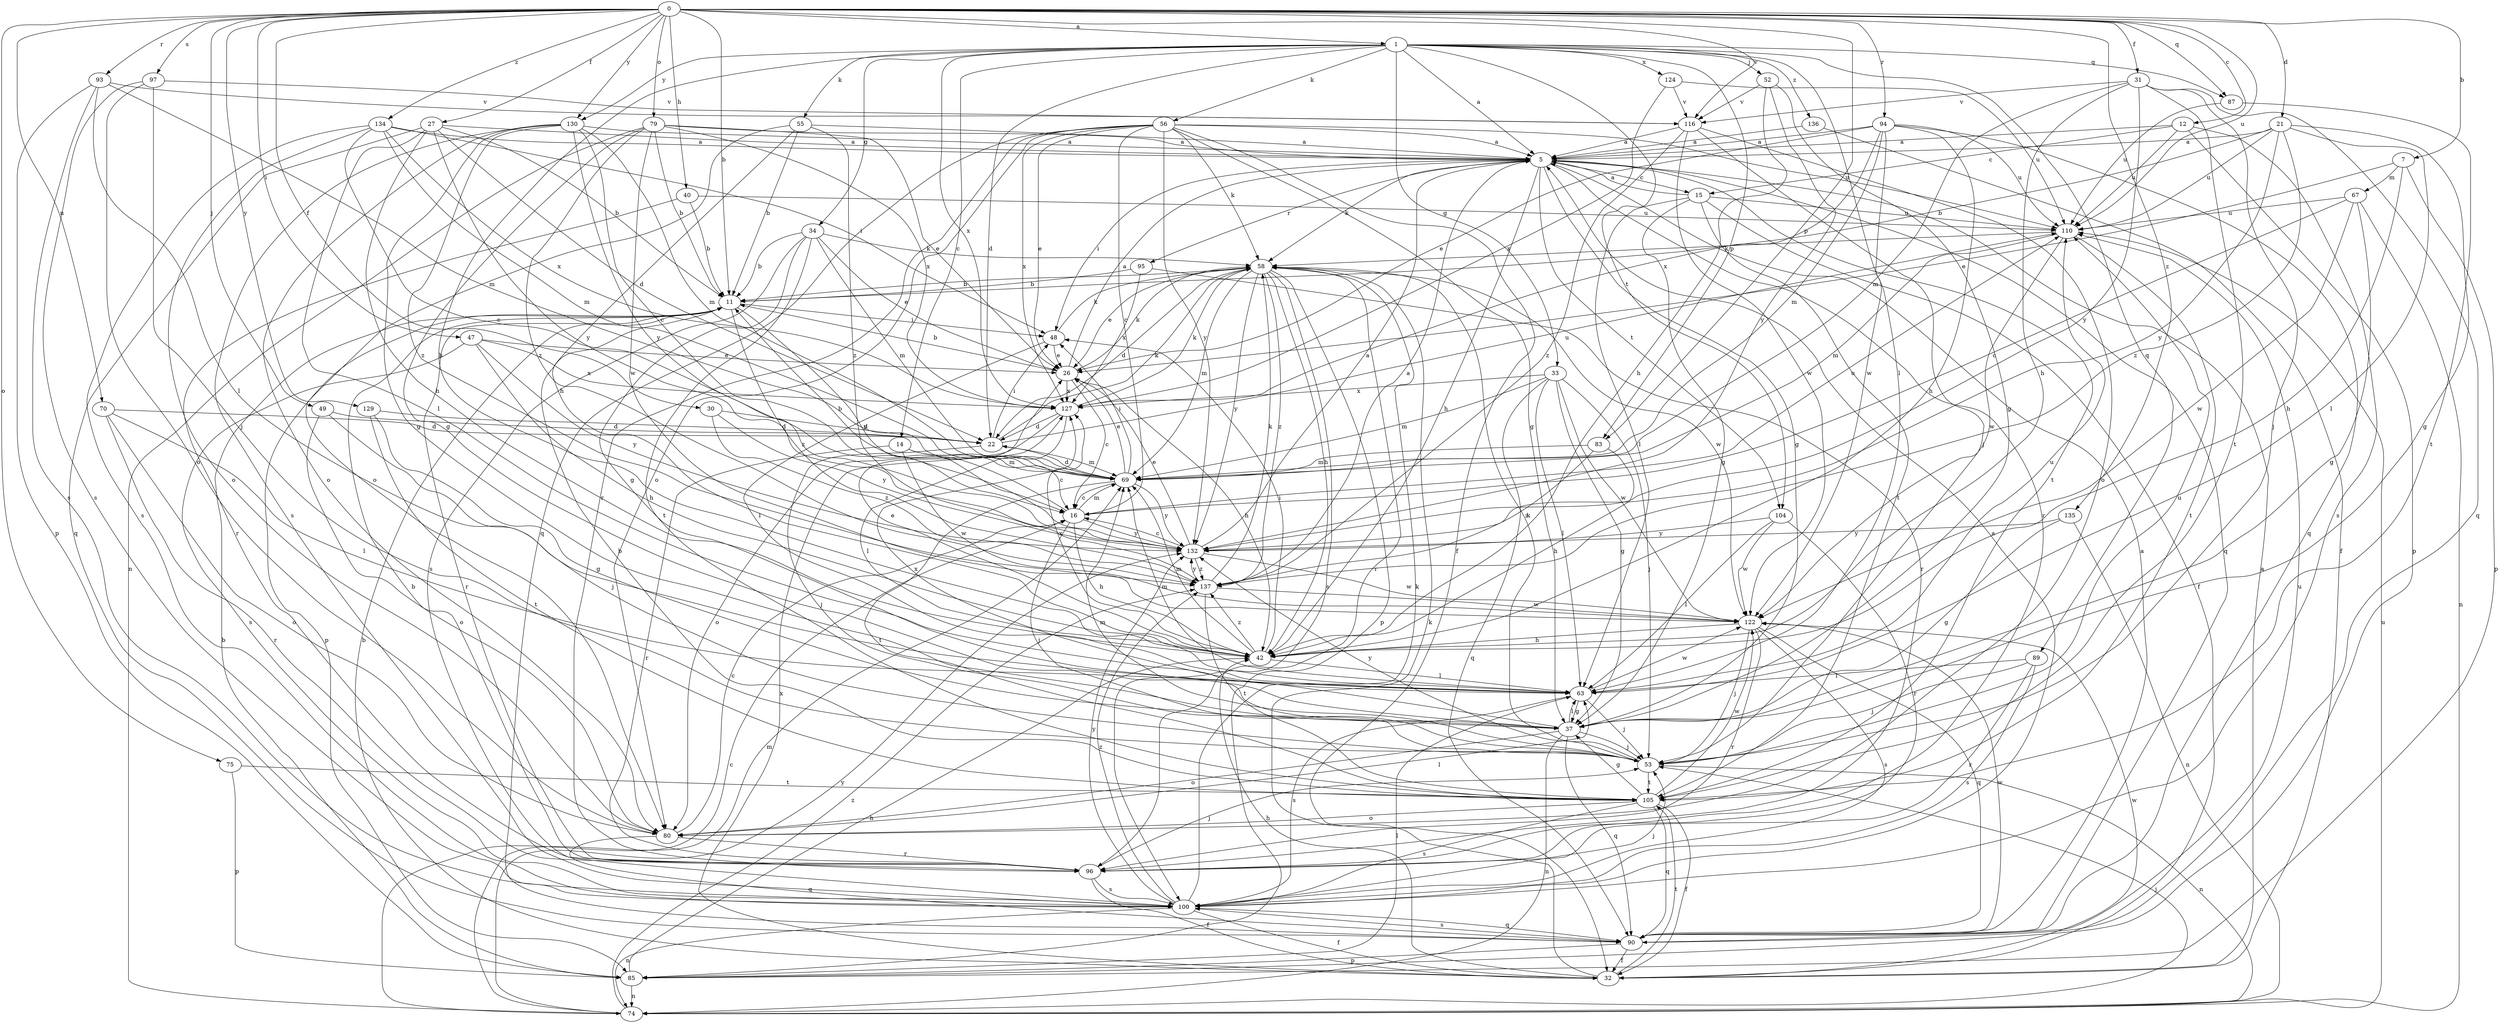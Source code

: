 strict digraph  {
0;
1;
5;
7;
11;
12;
14;
15;
16;
21;
22;
26;
27;
30;
31;
32;
33;
34;
37;
40;
42;
47;
48;
49;
52;
53;
55;
56;
58;
63;
67;
69;
70;
74;
75;
79;
80;
83;
85;
87;
89;
90;
93;
94;
95;
96;
97;
100;
104;
105;
110;
116;
122;
124;
127;
129;
130;
132;
134;
135;
136;
137;
0 -> 1  [label=a];
0 -> 7  [label=b];
0 -> 11  [label=b];
0 -> 12  [label=c];
0 -> 21  [label=d];
0 -> 27  [label=f];
0 -> 30  [label=f];
0 -> 31  [label=f];
0 -> 40  [label=h];
0 -> 47  [label=i];
0 -> 49  [label=j];
0 -> 70  [label=n];
0 -> 75  [label=o];
0 -> 79  [label=o];
0 -> 83  [label=p];
0 -> 87  [label=q];
0 -> 93  [label=r];
0 -> 94  [label=r];
0 -> 97  [label=s];
0 -> 110  [label=u];
0 -> 116  [label=v];
0 -> 129  [label=y];
0 -> 130  [label=y];
0 -> 134  [label=z];
0 -> 135  [label=z];
1 -> 5  [label=a];
1 -> 14  [label=c];
1 -> 22  [label=d];
1 -> 33  [label=g];
1 -> 34  [label=g];
1 -> 42  [label=h];
1 -> 52  [label=j];
1 -> 55  [label=k];
1 -> 56  [label=k];
1 -> 63  [label=l];
1 -> 83  [label=p];
1 -> 87  [label=q];
1 -> 89  [label=q];
1 -> 104  [label=t];
1 -> 124  [label=x];
1 -> 127  [label=x];
1 -> 130  [label=y];
1 -> 136  [label=z];
5 -> 15  [label=c];
5 -> 37  [label=g];
5 -> 42  [label=h];
5 -> 48  [label=i];
5 -> 58  [label=k];
5 -> 90  [label=q];
5 -> 95  [label=r];
5 -> 96  [label=r];
5 -> 104  [label=t];
5 -> 105  [label=t];
7 -> 26  [label=e];
7 -> 42  [label=h];
7 -> 67  [label=m];
7 -> 85  [label=p];
11 -> 48  [label=i];
11 -> 85  [label=p];
11 -> 96  [label=r];
11 -> 132  [label=y];
11 -> 137  [label=z];
12 -> 5  [label=a];
12 -> 15  [label=c];
12 -> 85  [label=p];
12 -> 100  [label=s];
12 -> 110  [label=u];
14 -> 16  [label=c];
14 -> 69  [label=m];
14 -> 96  [label=r];
14 -> 122  [label=w];
15 -> 5  [label=a];
15 -> 32  [label=f];
15 -> 37  [label=g];
15 -> 63  [label=l];
15 -> 105  [label=t];
15 -> 110  [label=u];
16 -> 11  [label=b];
16 -> 42  [label=h];
16 -> 53  [label=j];
16 -> 69  [label=m];
16 -> 110  [label=u];
16 -> 132  [label=y];
21 -> 5  [label=a];
21 -> 11  [label=b];
21 -> 37  [label=g];
21 -> 63  [label=l];
21 -> 110  [label=u];
21 -> 132  [label=y];
21 -> 137  [label=z];
22 -> 48  [label=i];
22 -> 53  [label=j];
22 -> 58  [label=k];
22 -> 69  [label=m];
22 -> 110  [label=u];
26 -> 5  [label=a];
26 -> 11  [label=b];
26 -> 16  [label=c];
26 -> 42  [label=h];
26 -> 58  [label=k];
26 -> 127  [label=x];
27 -> 5  [label=a];
27 -> 11  [label=b];
27 -> 22  [label=d];
27 -> 42  [label=h];
27 -> 63  [label=l];
27 -> 90  [label=q];
27 -> 132  [label=y];
30 -> 22  [label=d];
30 -> 132  [label=y];
30 -> 137  [label=z];
31 -> 42  [label=h];
31 -> 53  [label=j];
31 -> 69  [label=m];
31 -> 90  [label=q];
31 -> 105  [label=t];
31 -> 116  [label=v];
31 -> 132  [label=y];
32 -> 5  [label=a];
32 -> 11  [label=b];
32 -> 42  [label=h];
32 -> 58  [label=k];
32 -> 105  [label=t];
32 -> 122  [label=w];
32 -> 127  [label=x];
33 -> 37  [label=g];
33 -> 53  [label=j];
33 -> 63  [label=l];
33 -> 69  [label=m];
33 -> 90  [label=q];
33 -> 122  [label=w];
33 -> 127  [label=x];
34 -> 11  [label=b];
34 -> 26  [label=e];
34 -> 37  [label=g];
34 -> 58  [label=k];
34 -> 69  [label=m];
34 -> 100  [label=s];
34 -> 105  [label=t];
37 -> 53  [label=j];
37 -> 63  [label=l];
37 -> 74  [label=n];
37 -> 80  [label=o];
37 -> 90  [label=q];
37 -> 127  [label=x];
40 -> 11  [label=b];
40 -> 96  [label=r];
40 -> 110  [label=u];
42 -> 26  [label=e];
42 -> 48  [label=i];
42 -> 63  [label=l];
42 -> 69  [label=m];
42 -> 127  [label=x];
42 -> 137  [label=z];
47 -> 26  [label=e];
47 -> 42  [label=h];
47 -> 100  [label=s];
47 -> 127  [label=x];
47 -> 132  [label=y];
48 -> 26  [label=e];
48 -> 58  [label=k];
48 -> 63  [label=l];
49 -> 22  [label=d];
49 -> 53  [label=j];
49 -> 80  [label=o];
52 -> 37  [label=g];
52 -> 42  [label=h];
52 -> 116  [label=v];
52 -> 132  [label=y];
53 -> 58  [label=k];
53 -> 69  [label=m];
53 -> 74  [label=n];
53 -> 105  [label=t];
53 -> 110  [label=u];
53 -> 132  [label=y];
55 -> 5  [label=a];
55 -> 11  [label=b];
55 -> 42  [label=h];
55 -> 80  [label=o];
55 -> 137  [label=z];
56 -> 5  [label=a];
56 -> 16  [label=c];
56 -> 26  [label=e];
56 -> 32  [label=f];
56 -> 37  [label=g];
56 -> 58  [label=k];
56 -> 80  [label=o];
56 -> 90  [label=q];
56 -> 96  [label=r];
56 -> 110  [label=u];
56 -> 127  [label=x];
56 -> 132  [label=y];
58 -> 11  [label=b];
58 -> 22  [label=d];
58 -> 26  [label=e];
58 -> 42  [label=h];
58 -> 69  [label=m];
58 -> 85  [label=p];
58 -> 96  [label=r];
58 -> 100  [label=s];
58 -> 122  [label=w];
58 -> 132  [label=y];
58 -> 137  [label=z];
63 -> 37  [label=g];
63 -> 53  [label=j];
63 -> 69  [label=m];
63 -> 100  [label=s];
63 -> 110  [label=u];
63 -> 122  [label=w];
67 -> 16  [label=c];
67 -> 37  [label=g];
67 -> 74  [label=n];
67 -> 110  [label=u];
67 -> 122  [label=w];
69 -> 16  [label=c];
69 -> 22  [label=d];
69 -> 26  [label=e];
69 -> 48  [label=i];
69 -> 105  [label=t];
69 -> 132  [label=y];
70 -> 22  [label=d];
70 -> 63  [label=l];
70 -> 80  [label=o];
70 -> 96  [label=r];
74 -> 16  [label=c];
74 -> 53  [label=j];
74 -> 69  [label=m];
74 -> 110  [label=u];
74 -> 132  [label=y];
74 -> 137  [label=z];
75 -> 85  [label=p];
75 -> 105  [label=t];
79 -> 5  [label=a];
79 -> 11  [label=b];
79 -> 26  [label=e];
79 -> 37  [label=g];
79 -> 74  [label=n];
79 -> 122  [label=w];
79 -> 127  [label=x];
79 -> 137  [label=z];
80 -> 16  [label=c];
80 -> 63  [label=l];
80 -> 90  [label=q];
80 -> 96  [label=r];
83 -> 42  [label=h];
83 -> 69  [label=m];
83 -> 137  [label=z];
85 -> 11  [label=b];
85 -> 42  [label=h];
85 -> 63  [label=l];
85 -> 74  [label=n];
87 -> 105  [label=t];
87 -> 110  [label=u];
89 -> 53  [label=j];
89 -> 63  [label=l];
89 -> 96  [label=r];
89 -> 100  [label=s];
90 -> 5  [label=a];
90 -> 32  [label=f];
90 -> 85  [label=p];
90 -> 100  [label=s];
90 -> 110  [label=u];
90 -> 122  [label=w];
93 -> 63  [label=l];
93 -> 69  [label=m];
93 -> 85  [label=p];
93 -> 100  [label=s];
93 -> 116  [label=v];
94 -> 5  [label=a];
94 -> 26  [label=e];
94 -> 42  [label=h];
94 -> 69  [label=m];
94 -> 90  [label=q];
94 -> 110  [label=u];
94 -> 122  [label=w];
94 -> 127  [label=x];
95 -> 11  [label=b];
95 -> 96  [label=r];
95 -> 127  [label=x];
96 -> 11  [label=b];
96 -> 32  [label=f];
96 -> 53  [label=j];
96 -> 100  [label=s];
97 -> 53  [label=j];
97 -> 80  [label=o];
97 -> 100  [label=s];
97 -> 116  [label=v];
100 -> 5  [label=a];
100 -> 32  [label=f];
100 -> 53  [label=j];
100 -> 58  [label=k];
100 -> 74  [label=n];
100 -> 90  [label=q];
100 -> 132  [label=y];
100 -> 137  [label=z];
104 -> 63  [label=l];
104 -> 96  [label=r];
104 -> 122  [label=w];
104 -> 132  [label=y];
105 -> 11  [label=b];
105 -> 32  [label=f];
105 -> 37  [label=g];
105 -> 80  [label=o];
105 -> 90  [label=q];
105 -> 100  [label=s];
105 -> 122  [label=w];
110 -> 58  [label=k];
110 -> 69  [label=m];
110 -> 105  [label=t];
110 -> 122  [label=w];
116 -> 5  [label=a];
116 -> 53  [label=j];
116 -> 80  [label=o];
116 -> 122  [label=w];
116 -> 137  [label=z];
122 -> 42  [label=h];
122 -> 53  [label=j];
122 -> 90  [label=q];
122 -> 96  [label=r];
122 -> 100  [label=s];
124 -> 110  [label=u];
124 -> 116  [label=v];
124 -> 127  [label=x];
127 -> 22  [label=d];
127 -> 58  [label=k];
127 -> 63  [label=l];
127 -> 80  [label=o];
129 -> 22  [label=d];
129 -> 37  [label=g];
129 -> 105  [label=t];
130 -> 5  [label=a];
130 -> 16  [label=c];
130 -> 37  [label=g];
130 -> 69  [label=m];
130 -> 80  [label=o];
130 -> 100  [label=s];
130 -> 132  [label=y];
130 -> 137  [label=z];
132 -> 5  [label=a];
132 -> 16  [label=c];
132 -> 26  [label=e];
132 -> 122  [label=w];
132 -> 137  [label=z];
134 -> 5  [label=a];
134 -> 16  [label=c];
134 -> 48  [label=i];
134 -> 69  [label=m];
134 -> 80  [label=o];
134 -> 100  [label=s];
134 -> 127  [label=x];
135 -> 37  [label=g];
135 -> 74  [label=n];
135 -> 132  [label=y];
136 -> 5  [label=a];
136 -> 32  [label=f];
137 -> 5  [label=a];
137 -> 58  [label=k];
137 -> 105  [label=t];
137 -> 122  [label=w];
137 -> 132  [label=y];
}
